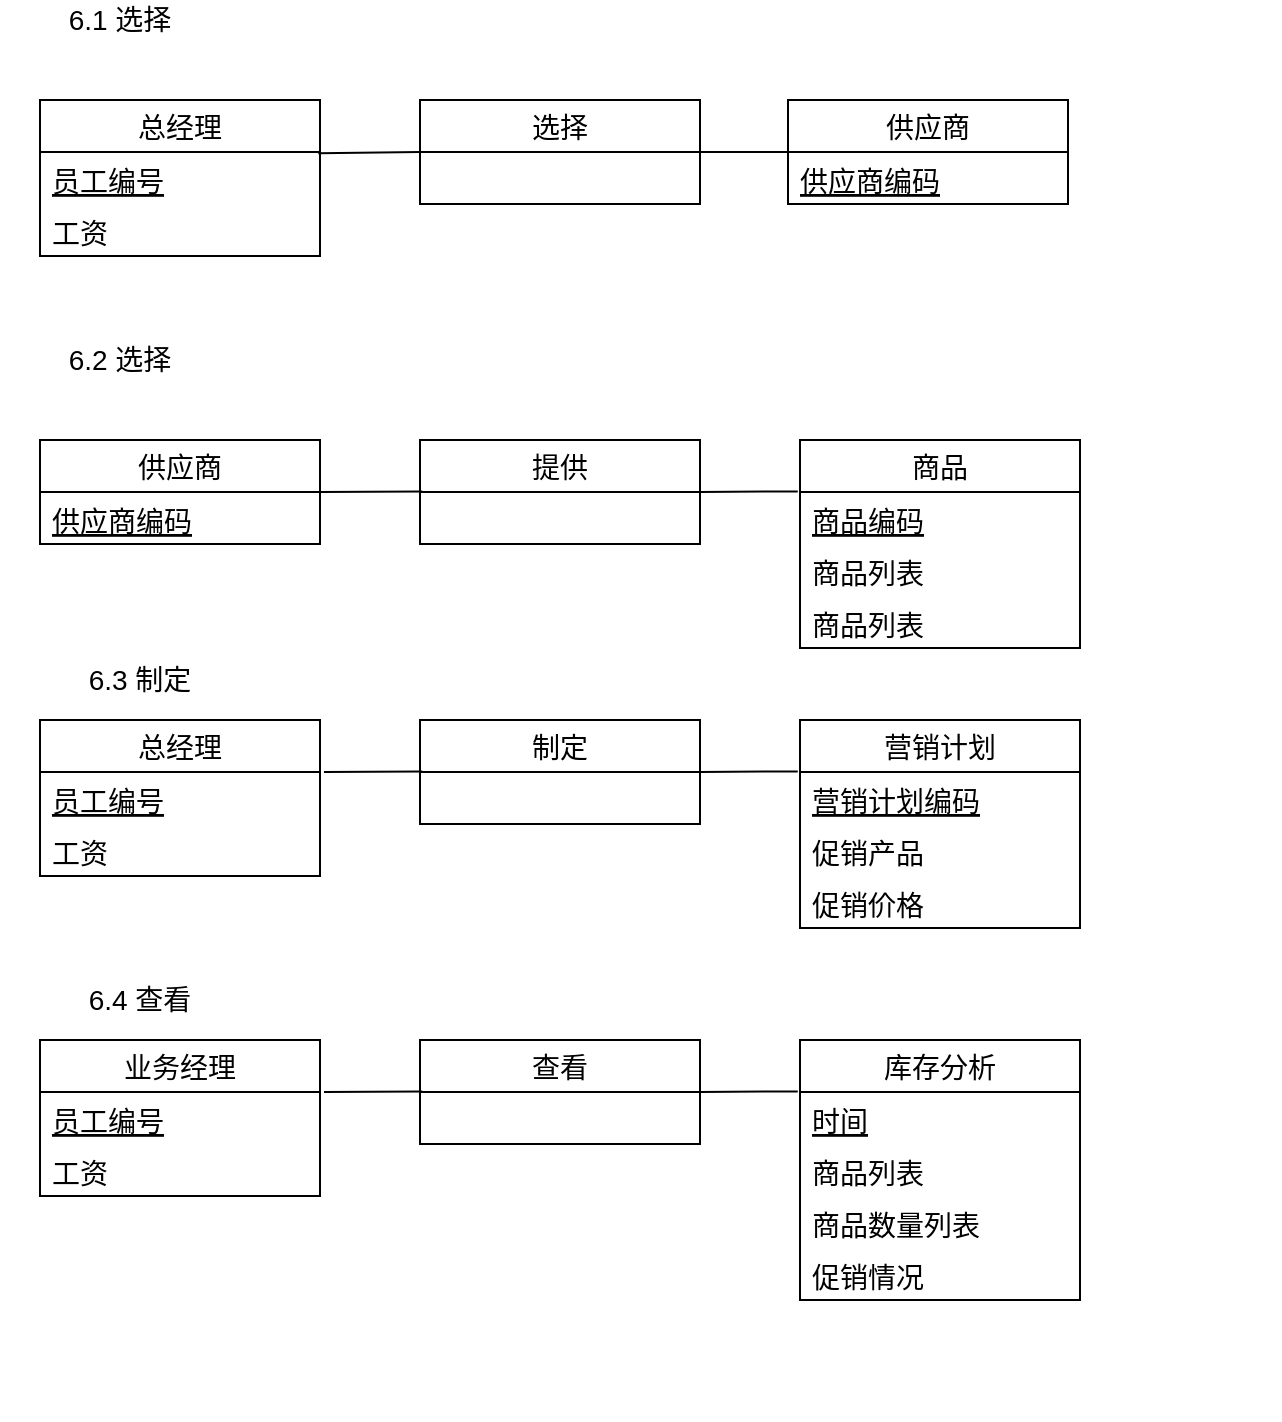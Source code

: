 <mxfile version="13.9.9" type="github">
  <diagram id="C5RBs43oDa-KdzZeNtuy" name="Page-1">
    <mxGraphModel dx="1187" dy="667" grid="1" gridSize="10" guides="1" tooltips="1" connect="1" arrows="1" fold="1" page="1" pageScale="1" pageWidth="827" pageHeight="1169" math="0" shadow="0">
      <root>
        <mxCell id="WIyWlLk6GJQsqaUBKTNV-0" />
        <mxCell id="WIyWlLk6GJQsqaUBKTNV-1" parent="WIyWlLk6GJQsqaUBKTNV-0" />
        <mxCell id="BZ-8qStrqL4RJiPxQvul-13" style="rounded=0;orthogonalLoop=1;jettySize=auto;html=1;exitX=0.994;exitY=0.022;exitDx=0;exitDy=0;entryX=0;entryY=0.5;entryDx=0;entryDy=0;exitPerimeter=0;endArrow=none;endFill=0;fontSize=14;" edge="1" parent="WIyWlLk6GJQsqaUBKTNV-1" source="BZ-8qStrqL4RJiPxQvul-6" target="BZ-8qStrqL4RJiPxQvul-9">
          <mxGeometry relative="1" as="geometry" />
        </mxCell>
        <mxCell id="BZ-8qStrqL4RJiPxQvul-5" value="总经理" style="swimlane;fontStyle=0;childLayout=stackLayout;horizontal=1;startSize=26;fillColor=none;horizontalStack=0;resizeParent=1;resizeParentMax=0;resizeLast=0;collapsible=1;marginBottom=0;fontSize=14;" vertex="1" parent="WIyWlLk6GJQsqaUBKTNV-1">
          <mxGeometry x="40" y="80" width="140" height="78" as="geometry" />
        </mxCell>
        <mxCell id="BZ-8qStrqL4RJiPxQvul-6" value="员工编号" style="text;strokeColor=none;fillColor=none;align=left;verticalAlign=top;spacingLeft=4;spacingRight=4;overflow=hidden;rotatable=0;points=[[0,0.5],[1,0.5]];portConstraint=eastwest;fontStyle=4;fontSize=14;" vertex="1" parent="BZ-8qStrqL4RJiPxQvul-5">
          <mxGeometry y="26" width="140" height="26" as="geometry" />
        </mxCell>
        <mxCell id="BZ-8qStrqL4RJiPxQvul-7" value="工资" style="text;strokeColor=none;fillColor=none;align=left;verticalAlign=top;spacingLeft=4;spacingRight=4;overflow=hidden;rotatable=0;points=[[0,0.5],[1,0.5]];portConstraint=eastwest;fontSize=14;" vertex="1" parent="BZ-8qStrqL4RJiPxQvul-5">
          <mxGeometry y="52" width="140" height="26" as="geometry" />
        </mxCell>
        <mxCell id="BZ-8qStrqL4RJiPxQvul-34" style="edgeStyle=none;rounded=0;orthogonalLoop=1;jettySize=auto;html=1;exitX=1;exitY=0.5;exitDx=0;exitDy=0;entryX=0;entryY=0.5;entryDx=0;entryDy=0;endArrow=none;endFill=0;fontSize=14;" edge="1" parent="WIyWlLk6GJQsqaUBKTNV-1" source="BZ-8qStrqL4RJiPxQvul-9" target="BZ-8qStrqL4RJiPxQvul-32">
          <mxGeometry relative="1" as="geometry" />
        </mxCell>
        <mxCell id="BZ-8qStrqL4RJiPxQvul-9" value="选择" style="swimlane;fontStyle=0;childLayout=stackLayout;horizontal=1;startSize=26;fillColor=none;horizontalStack=0;resizeParent=1;resizeParentMax=0;resizeLast=0;collapsible=1;marginBottom=0;fontSize=14;" vertex="1" parent="WIyWlLk6GJQsqaUBKTNV-1">
          <mxGeometry x="230" y="80" width="140" height="52" as="geometry" />
        </mxCell>
        <mxCell id="BZ-8qStrqL4RJiPxQvul-31" style="edgeStyle=none;rounded=0;orthogonalLoop=1;jettySize=auto;html=1;exitX=1;exitY=0.5;exitDx=0;exitDy=0;entryX=-0.008;entryY=-0.012;entryDx=0;entryDy=0;entryPerimeter=0;endArrow=none;endFill=0;fontSize=14;" edge="1" parent="WIyWlLk6GJQsqaUBKTNV-1" source="BZ-8qStrqL4RJiPxQvul-16" target="BZ-8qStrqL4RJiPxQvul-22">
          <mxGeometry relative="1" as="geometry" />
        </mxCell>
        <mxCell id="BZ-8qStrqL4RJiPxQvul-16" value="提供" style="swimlane;fontStyle=0;childLayout=stackLayout;horizontal=1;startSize=26;fillColor=none;horizontalStack=0;resizeParent=1;resizeParentMax=0;resizeLast=0;collapsible=1;marginBottom=0;fontSize=14;" vertex="1" parent="WIyWlLk6GJQsqaUBKTNV-1">
          <mxGeometry x="230" y="250" width="140" height="52" as="geometry" />
        </mxCell>
        <mxCell id="BZ-8qStrqL4RJiPxQvul-21" value="商品" style="swimlane;fontStyle=0;childLayout=stackLayout;horizontal=1;startSize=26;fillColor=none;horizontalStack=0;resizeParent=1;resizeParentMax=0;resizeLast=0;collapsible=1;marginBottom=0;fontSize=14;" vertex="1" parent="WIyWlLk6GJQsqaUBKTNV-1">
          <mxGeometry x="420" y="250" width="140" height="104" as="geometry" />
        </mxCell>
        <mxCell id="BZ-8qStrqL4RJiPxQvul-22" value="商品编码" style="text;strokeColor=none;fillColor=none;align=left;verticalAlign=top;spacingLeft=4;spacingRight=4;overflow=hidden;rotatable=0;points=[[0,0.5],[1,0.5]];portConstraint=eastwest;fontStyle=4;fontSize=14;" vertex="1" parent="BZ-8qStrqL4RJiPxQvul-21">
          <mxGeometry y="26" width="140" height="26" as="geometry" />
        </mxCell>
        <mxCell id="BZ-8qStrqL4RJiPxQvul-23" value="商品列表" style="text;strokeColor=none;fillColor=none;align=left;verticalAlign=top;spacingLeft=4;spacingRight=4;overflow=hidden;rotatable=0;points=[[0,0.5],[1,0.5]];portConstraint=eastwest;fontSize=14;" vertex="1" parent="BZ-8qStrqL4RJiPxQvul-21">
          <mxGeometry y="52" width="140" height="26" as="geometry" />
        </mxCell>
        <mxCell id="BZ-8qStrqL4RJiPxQvul-66" value="商品列表" style="text;strokeColor=none;fillColor=none;align=left;verticalAlign=top;spacingLeft=4;spacingRight=4;overflow=hidden;rotatable=0;points=[[0,0.5],[1,0.5]];portConstraint=eastwest;fontSize=14;" vertex="1" parent="BZ-8qStrqL4RJiPxQvul-21">
          <mxGeometry y="78" width="140" height="26" as="geometry" />
        </mxCell>
        <mxCell id="BZ-8qStrqL4RJiPxQvul-30" style="edgeStyle=none;rounded=0;orthogonalLoop=1;jettySize=auto;html=1;exitX=1;exitY=0.5;exitDx=0;exitDy=0;entryX=0.008;entryY=-0.012;entryDx=0;entryDy=0;entryPerimeter=0;endArrow=none;endFill=0;fontSize=14;" edge="1" parent="WIyWlLk6GJQsqaUBKTNV-1" source="BZ-8qStrqL4RJiPxQvul-26">
          <mxGeometry relative="1" as="geometry">
            <mxPoint x="231.12" y="275.688" as="targetPoint" />
          </mxGeometry>
        </mxCell>
        <mxCell id="BZ-8qStrqL4RJiPxQvul-26" value="供应商" style="swimlane;fontStyle=0;childLayout=stackLayout;horizontal=1;startSize=26;fillColor=none;horizontalStack=0;resizeParent=1;resizeParentMax=0;resizeLast=0;collapsible=1;marginBottom=0;fontSize=14;" vertex="1" parent="WIyWlLk6GJQsqaUBKTNV-1">
          <mxGeometry x="40" y="250" width="140" height="52" as="geometry" />
        </mxCell>
        <mxCell id="BZ-8qStrqL4RJiPxQvul-27" value="供应商编码" style="text;strokeColor=none;fillColor=none;align=left;verticalAlign=top;spacingLeft=4;spacingRight=4;overflow=hidden;rotatable=0;points=[[0,0.5],[1,0.5]];portConstraint=eastwest;fontStyle=4;fontSize=14;" vertex="1" parent="BZ-8qStrqL4RJiPxQvul-26">
          <mxGeometry y="26" width="140" height="26" as="geometry" />
        </mxCell>
        <mxCell id="BZ-8qStrqL4RJiPxQvul-32" value="供应商" style="swimlane;fontStyle=0;childLayout=stackLayout;horizontal=1;startSize=26;fillColor=none;horizontalStack=0;resizeParent=1;resizeParentMax=0;resizeLast=0;collapsible=1;marginBottom=0;fontSize=14;" vertex="1" parent="WIyWlLk6GJQsqaUBKTNV-1">
          <mxGeometry x="414" y="80" width="140" height="52" as="geometry" />
        </mxCell>
        <mxCell id="BZ-8qStrqL4RJiPxQvul-33" value="供应商编码" style="text;strokeColor=none;fillColor=none;align=left;verticalAlign=top;spacingLeft=4;spacingRight=4;overflow=hidden;rotatable=0;points=[[0,0.5],[1,0.5]];portConstraint=eastwest;fontStyle=4;fontSize=14;" vertex="1" parent="BZ-8qStrqL4RJiPxQvul-32">
          <mxGeometry y="26" width="140" height="26" as="geometry" />
        </mxCell>
        <mxCell id="BZ-8qStrqL4RJiPxQvul-35" value="6.1 选择" style="text;html=1;strokeColor=none;fillColor=none;align=center;verticalAlign=middle;whiteSpace=wrap;rounded=0;fontSize=14;" vertex="1" parent="WIyWlLk6GJQsqaUBKTNV-1">
          <mxGeometry x="20" y="30" width="120" height="20" as="geometry" />
        </mxCell>
        <mxCell id="BZ-8qStrqL4RJiPxQvul-36" value="6.2 选择" style="text;html=1;strokeColor=none;fillColor=none;align=center;verticalAlign=middle;whiteSpace=wrap;rounded=0;fontSize=14;" vertex="1" parent="WIyWlLk6GJQsqaUBKTNV-1">
          <mxGeometry x="20" y="200" width="120" height="20" as="geometry" />
        </mxCell>
        <mxCell id="BZ-8qStrqL4RJiPxQvul-37" style="edgeStyle=none;rounded=0;orthogonalLoop=1;jettySize=auto;html=1;exitX=1;exitY=0.5;exitDx=0;exitDy=0;entryX=-0.008;entryY=-0.012;entryDx=0;entryDy=0;entryPerimeter=0;endArrow=none;endFill=0;fontSize=14;" edge="1" parent="WIyWlLk6GJQsqaUBKTNV-1" source="BZ-8qStrqL4RJiPxQvul-38" target="BZ-8qStrqL4RJiPxQvul-40">
          <mxGeometry relative="1" as="geometry" />
        </mxCell>
        <mxCell id="BZ-8qStrqL4RJiPxQvul-38" value="制定" style="swimlane;fontStyle=0;childLayout=stackLayout;horizontal=1;startSize=26;fillColor=none;horizontalStack=0;resizeParent=1;resizeParentMax=0;resizeLast=0;collapsible=1;marginBottom=0;fontSize=14;" vertex="1" parent="WIyWlLk6GJQsqaUBKTNV-1">
          <mxGeometry x="230" y="390" width="140" height="52" as="geometry" />
        </mxCell>
        <mxCell id="BZ-8qStrqL4RJiPxQvul-39" value="营销计划" style="swimlane;fontStyle=0;childLayout=stackLayout;horizontal=1;startSize=26;fillColor=none;horizontalStack=0;resizeParent=1;resizeParentMax=0;resizeLast=0;collapsible=1;marginBottom=0;fontSize=14;" vertex="1" parent="WIyWlLk6GJQsqaUBKTNV-1">
          <mxGeometry x="420" y="390" width="140" height="104" as="geometry" />
        </mxCell>
        <mxCell id="BZ-8qStrqL4RJiPxQvul-40" value="营销计划编码" style="text;strokeColor=none;fillColor=none;align=left;verticalAlign=top;spacingLeft=4;spacingRight=4;overflow=hidden;rotatable=0;points=[[0,0.5],[1,0.5]];portConstraint=eastwest;fontStyle=4;fontSize=14;" vertex="1" parent="BZ-8qStrqL4RJiPxQvul-39">
          <mxGeometry y="26" width="140" height="26" as="geometry" />
        </mxCell>
        <mxCell id="BZ-8qStrqL4RJiPxQvul-41" value="促销产品" style="text;strokeColor=none;fillColor=none;align=left;verticalAlign=top;spacingLeft=4;spacingRight=4;overflow=hidden;rotatable=0;points=[[0,0.5],[1,0.5]];portConstraint=eastwest;fontSize=14;" vertex="1" parent="BZ-8qStrqL4RJiPxQvul-39">
          <mxGeometry y="52" width="140" height="26" as="geometry" />
        </mxCell>
        <mxCell id="BZ-8qStrqL4RJiPxQvul-48" value="促销价格" style="text;strokeColor=none;fillColor=none;align=left;verticalAlign=top;spacingLeft=4;spacingRight=4;overflow=hidden;rotatable=0;points=[[0,0.5],[1,0.5]];portConstraint=eastwest;fontSize=14;" vertex="1" parent="BZ-8qStrqL4RJiPxQvul-39">
          <mxGeometry y="78" width="140" height="26" as="geometry" />
        </mxCell>
        <mxCell id="BZ-8qStrqL4RJiPxQvul-42" style="edgeStyle=none;rounded=0;orthogonalLoop=1;jettySize=auto;html=1;exitX=1.014;exitY=0.002;exitDx=0;exitDy=0;entryX=0.008;entryY=-0.012;entryDx=0;entryDy=0;entryPerimeter=0;endArrow=none;endFill=0;exitPerimeter=0;fontSize=14;" edge="1" parent="WIyWlLk6GJQsqaUBKTNV-1" source="BZ-8qStrqL4RJiPxQvul-44">
          <mxGeometry relative="1" as="geometry">
            <mxPoint x="231.12" y="415.688" as="targetPoint" />
          </mxGeometry>
        </mxCell>
        <mxCell id="BZ-8qStrqL4RJiPxQvul-43" value="总经理" style="swimlane;fontStyle=0;childLayout=stackLayout;horizontal=1;startSize=26;fillColor=none;horizontalStack=0;resizeParent=1;resizeParentMax=0;resizeLast=0;collapsible=1;marginBottom=0;fontSize=14;" vertex="1" parent="WIyWlLk6GJQsqaUBKTNV-1">
          <mxGeometry x="40" y="390" width="140" height="78" as="geometry" />
        </mxCell>
        <mxCell id="BZ-8qStrqL4RJiPxQvul-44" value="员工编号" style="text;strokeColor=none;fillColor=none;align=left;verticalAlign=top;spacingLeft=4;spacingRight=4;overflow=hidden;rotatable=0;points=[[0,0.5],[1,0.5]];portConstraint=eastwest;fontStyle=4;fontSize=14;" vertex="1" parent="BZ-8qStrqL4RJiPxQvul-43">
          <mxGeometry y="26" width="140" height="26" as="geometry" />
        </mxCell>
        <mxCell id="BZ-8qStrqL4RJiPxQvul-63" value="工资" style="text;strokeColor=none;fillColor=none;align=left;verticalAlign=top;spacingLeft=4;spacingRight=4;overflow=hidden;rotatable=0;points=[[0,0.5],[1,0.5]];portConstraint=eastwest;fontStyle=0;fontSize=14;" vertex="1" parent="BZ-8qStrqL4RJiPxQvul-43">
          <mxGeometry y="52" width="140" height="26" as="geometry" />
        </mxCell>
        <mxCell id="BZ-8qStrqL4RJiPxQvul-45" value="6.3 制定" style="text;html=1;strokeColor=none;fillColor=none;align=center;verticalAlign=middle;whiteSpace=wrap;rounded=0;fontSize=14;" vertex="1" parent="WIyWlLk6GJQsqaUBKTNV-1">
          <mxGeometry x="40" y="360" width="100" height="20" as="geometry" />
        </mxCell>
        <mxCell id="BZ-8qStrqL4RJiPxQvul-50" value="6.4 查看" style="text;html=1;strokeColor=none;fillColor=none;align=center;verticalAlign=middle;whiteSpace=wrap;rounded=0;fontSize=14;" vertex="1" parent="WIyWlLk6GJQsqaUBKTNV-1">
          <mxGeometry x="40" y="520" width="100" height="20" as="geometry" />
        </mxCell>
        <mxCell id="BZ-8qStrqL4RJiPxQvul-51" style="edgeStyle=none;rounded=0;orthogonalLoop=1;jettySize=auto;html=1;exitX=1;exitY=0.5;exitDx=0;exitDy=0;entryX=-0.008;entryY=-0.012;entryDx=0;entryDy=0;entryPerimeter=0;endArrow=none;endFill=0;fontSize=14;" edge="1" source="BZ-8qStrqL4RJiPxQvul-52" target="BZ-8qStrqL4RJiPxQvul-54" parent="WIyWlLk6GJQsqaUBKTNV-1">
          <mxGeometry relative="1" as="geometry" />
        </mxCell>
        <mxCell id="BZ-8qStrqL4RJiPxQvul-52" value="查看" style="swimlane;fontStyle=0;childLayout=stackLayout;horizontal=1;startSize=26;fillColor=none;horizontalStack=0;resizeParent=1;resizeParentMax=0;resizeLast=0;collapsible=1;marginBottom=0;fontSize=14;" vertex="1" parent="WIyWlLk6GJQsqaUBKTNV-1">
          <mxGeometry x="230" y="550" width="140" height="52" as="geometry" />
        </mxCell>
        <mxCell id="BZ-8qStrqL4RJiPxQvul-53" value="库存分析" style="swimlane;fontStyle=0;childLayout=stackLayout;horizontal=1;startSize=26;fillColor=none;horizontalStack=0;resizeParent=1;resizeParentMax=0;resizeLast=0;collapsible=1;marginBottom=0;fontSize=14;" vertex="1" parent="WIyWlLk6GJQsqaUBKTNV-1">
          <mxGeometry x="420" y="550" width="140" height="130" as="geometry" />
        </mxCell>
        <mxCell id="BZ-8qStrqL4RJiPxQvul-54" value="时间" style="text;strokeColor=none;fillColor=none;align=left;verticalAlign=top;spacingLeft=4;spacingRight=4;overflow=hidden;rotatable=0;points=[[0,0.5],[1,0.5]];portConstraint=eastwest;fontStyle=4;fontSize=14;" vertex="1" parent="BZ-8qStrqL4RJiPxQvul-53">
          <mxGeometry y="26" width="140" height="26" as="geometry" />
        </mxCell>
        <mxCell id="BZ-8qStrqL4RJiPxQvul-55" value="商品列表" style="text;strokeColor=none;fillColor=none;align=left;verticalAlign=top;spacingLeft=4;spacingRight=4;overflow=hidden;rotatable=0;points=[[0,0.5],[1,0.5]];portConstraint=eastwest;fontSize=14;" vertex="1" parent="BZ-8qStrqL4RJiPxQvul-53">
          <mxGeometry y="52" width="140" height="26" as="geometry" />
        </mxCell>
        <mxCell id="BZ-8qStrqL4RJiPxQvul-56" value="商品数量列表" style="text;strokeColor=none;fillColor=none;align=left;verticalAlign=top;spacingLeft=4;spacingRight=4;overflow=hidden;rotatable=0;points=[[0,0.5],[1,0.5]];portConstraint=eastwest;fontSize=14;" vertex="1" parent="BZ-8qStrqL4RJiPxQvul-53">
          <mxGeometry y="78" width="140" height="26" as="geometry" />
        </mxCell>
        <mxCell id="BZ-8qStrqL4RJiPxQvul-65" value="促销情况" style="text;strokeColor=none;fillColor=none;align=left;verticalAlign=top;spacingLeft=4;spacingRight=4;overflow=hidden;rotatable=0;points=[[0,0.5],[1,0.5]];portConstraint=eastwest;fontSize=14;" vertex="1" parent="BZ-8qStrqL4RJiPxQvul-53">
          <mxGeometry y="104" width="140" height="26" as="geometry" />
        </mxCell>
        <mxCell id="BZ-8qStrqL4RJiPxQvul-57" style="edgeStyle=none;rounded=0;orthogonalLoop=1;jettySize=auto;html=1;entryX=0.008;entryY=-0.012;entryDx=0;entryDy=0;entryPerimeter=0;endArrow=none;endFill=0;fontSize=14;" edge="1" parent="WIyWlLk6GJQsqaUBKTNV-1">
          <mxGeometry relative="1" as="geometry">
            <mxPoint x="231.12" y="575.688" as="targetPoint" />
            <mxPoint x="182" y="576" as="sourcePoint" />
          </mxGeometry>
        </mxCell>
        <mxCell id="BZ-8qStrqL4RJiPxQvul-58" value="业务经理" style="swimlane;fontStyle=0;childLayout=stackLayout;horizontal=1;startSize=26;fillColor=none;horizontalStack=0;resizeParent=1;resizeParentMax=0;resizeLast=0;collapsible=1;marginBottom=0;fontSize=14;" vertex="1" parent="WIyWlLk6GJQsqaUBKTNV-1">
          <mxGeometry x="40" y="550" width="140" height="78" as="geometry" />
        </mxCell>
        <mxCell id="BZ-8qStrqL4RJiPxQvul-59" value="员工编号" style="text;strokeColor=none;fillColor=none;align=left;verticalAlign=top;spacingLeft=4;spacingRight=4;overflow=hidden;rotatable=0;points=[[0,0.5],[1,0.5]];portConstraint=eastwest;fontStyle=4;fontSize=14;" vertex="1" parent="BZ-8qStrqL4RJiPxQvul-58">
          <mxGeometry y="26" width="140" height="26" as="geometry" />
        </mxCell>
        <mxCell id="BZ-8qStrqL4RJiPxQvul-64" value="工资" style="text;strokeColor=none;fillColor=none;align=left;verticalAlign=top;spacingLeft=4;spacingRight=4;overflow=hidden;rotatable=0;points=[[0,0.5],[1,0.5]];portConstraint=eastwest;fontStyle=0;fontSize=14;" vertex="1" parent="BZ-8qStrqL4RJiPxQvul-58">
          <mxGeometry y="52" width="140" height="26" as="geometry" />
        </mxCell>
        <mxCell id="BZ-8qStrqL4RJiPxQvul-67" value="&amp;nbsp;" style="text;html=1;align=center;verticalAlign=middle;resizable=0;points=[];autosize=1;fontSize=14;" vertex="1" parent="WIyWlLk6GJQsqaUBKTNV-1">
          <mxGeometry x="640" y="150" width="20" height="20" as="geometry" />
        </mxCell>
        <mxCell id="BZ-8qStrqL4RJiPxQvul-68" value="&amp;nbsp;" style="text;html=1;align=center;verticalAlign=middle;resizable=0;points=[];autosize=1;fontSize=14;" vertex="1" parent="WIyWlLk6GJQsqaUBKTNV-1">
          <mxGeometry x="280" y="720" width="20" height="20" as="geometry" />
        </mxCell>
      </root>
    </mxGraphModel>
  </diagram>
</mxfile>
